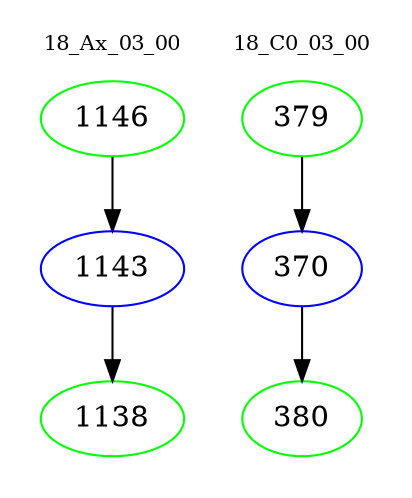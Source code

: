 digraph{
subgraph cluster_0 {
color = white
label = "18_Ax_03_00";
fontsize=10;
T0_1146 [label="1146", color="green"]
T0_1146 -> T0_1143 [color="black"]
T0_1143 [label="1143", color="blue"]
T0_1143 -> T0_1138 [color="black"]
T0_1138 [label="1138", color="green"]
}
subgraph cluster_1 {
color = white
label = "18_C0_03_00";
fontsize=10;
T1_379 [label="379", color="green"]
T1_379 -> T1_370 [color="black"]
T1_370 [label="370", color="blue"]
T1_370 -> T1_380 [color="black"]
T1_380 [label="380", color="green"]
}
}

